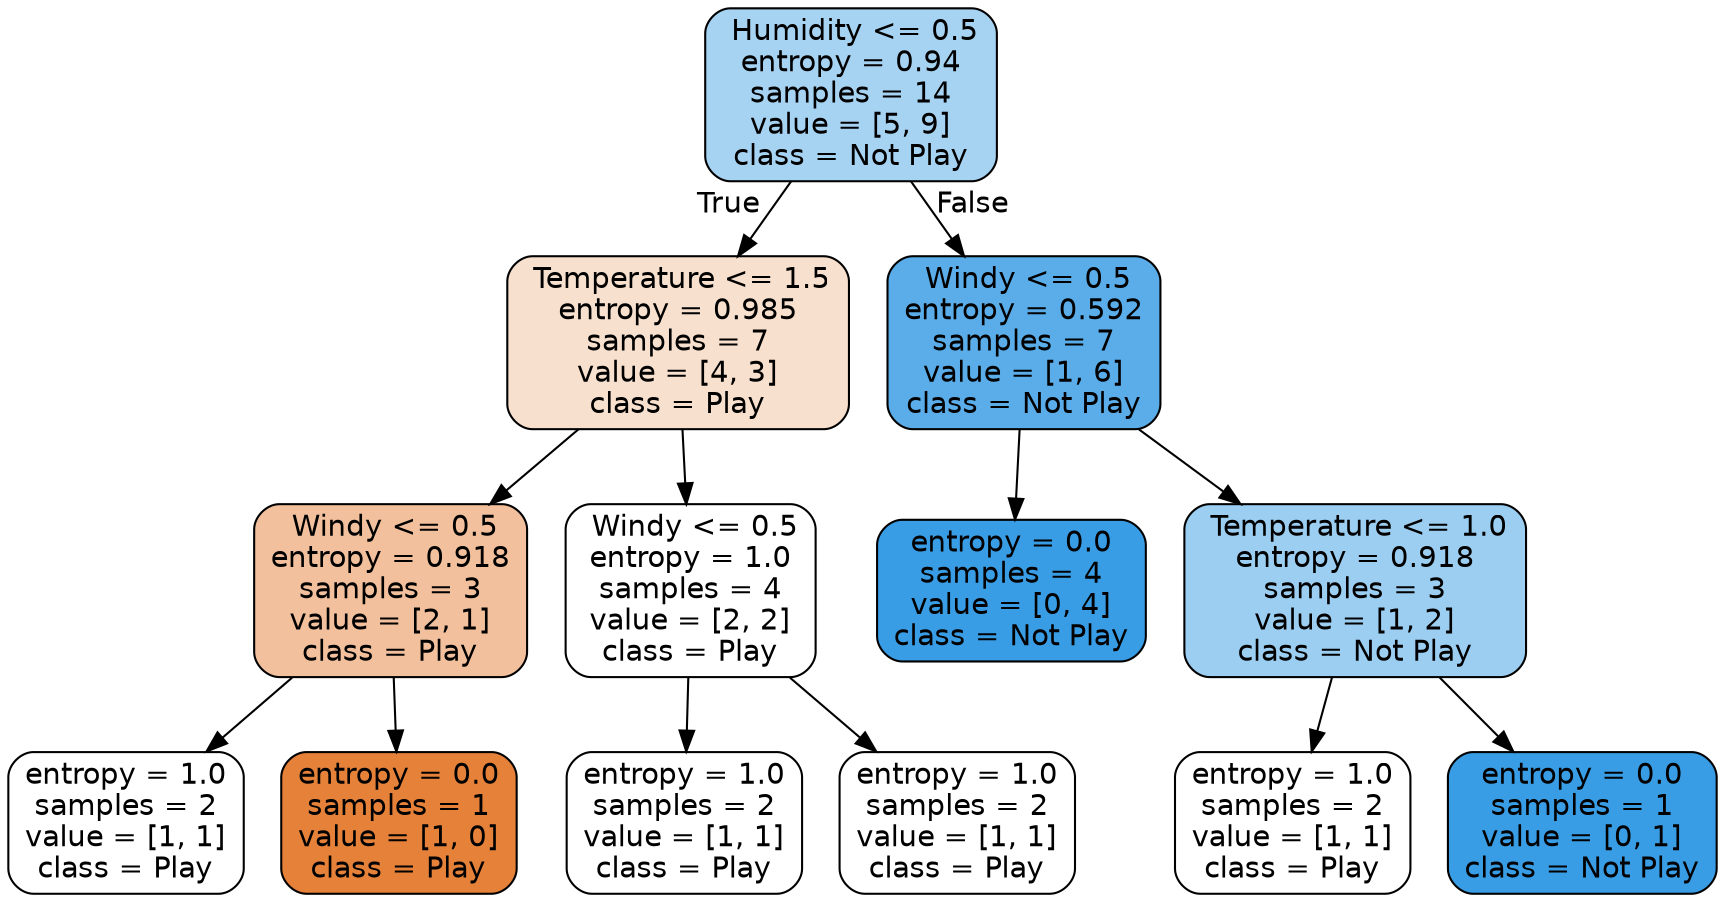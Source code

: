 digraph Tree {
node [shape=box, style="filled, rounded", color="black", fontname="helvetica"] ;
edge [fontname="helvetica"] ;
0 [label=" Humidity <= 0.5\nentropy = 0.94\nsamples = 14\nvalue = [5, 9]\nclass = Not Play", fillcolor="#a7d3f3"] ;
1 [label=" Temperature <= 1.5\nentropy = 0.985\nsamples = 7\nvalue = [4, 3]\nclass = Play", fillcolor="#f8e0ce"] ;
0 -> 1 [labeldistance=2.5, labelangle=45, headlabel="True"] ;
2 [label=" Windy <= 0.5\nentropy = 0.918\nsamples = 3\nvalue = [2, 1]\nclass = Play", fillcolor="#f2c09c"] ;
1 -> 2 ;
3 [label="entropy = 1.0\nsamples = 2\nvalue = [1, 1]\nclass = Play", fillcolor="#ffffff"] ;
2 -> 3 ;
4 [label="entropy = 0.0\nsamples = 1\nvalue = [1, 0]\nclass = Play", fillcolor="#e58139"] ;
2 -> 4 ;
5 [label=" Windy <= 0.5\nentropy = 1.0\nsamples = 4\nvalue = [2, 2]\nclass = Play", fillcolor="#ffffff"] ;
1 -> 5 ;
6 [label="entropy = 1.0\nsamples = 2\nvalue = [1, 1]\nclass = Play", fillcolor="#ffffff"] ;
5 -> 6 ;
7 [label="entropy = 1.0\nsamples = 2\nvalue = [1, 1]\nclass = Play", fillcolor="#ffffff"] ;
5 -> 7 ;
8 [label=" Windy <= 0.5\nentropy = 0.592\nsamples = 7\nvalue = [1, 6]\nclass = Not Play", fillcolor="#5aade9"] ;
0 -> 8 [labeldistance=2.5, labelangle=-45, headlabel="False"] ;
9 [label="entropy = 0.0\nsamples = 4\nvalue = [0, 4]\nclass = Not Play", fillcolor="#399de5"] ;
8 -> 9 ;
10 [label=" Temperature <= 1.0\nentropy = 0.918\nsamples = 3\nvalue = [1, 2]\nclass = Not Play", fillcolor="#9ccef2"] ;
8 -> 10 ;
11 [label="entropy = 1.0\nsamples = 2\nvalue = [1, 1]\nclass = Play", fillcolor="#ffffff"] ;
10 -> 11 ;
12 [label="entropy = 0.0\nsamples = 1\nvalue = [0, 1]\nclass = Not Play", fillcolor="#399de5"] ;
10 -> 12 ;
}
